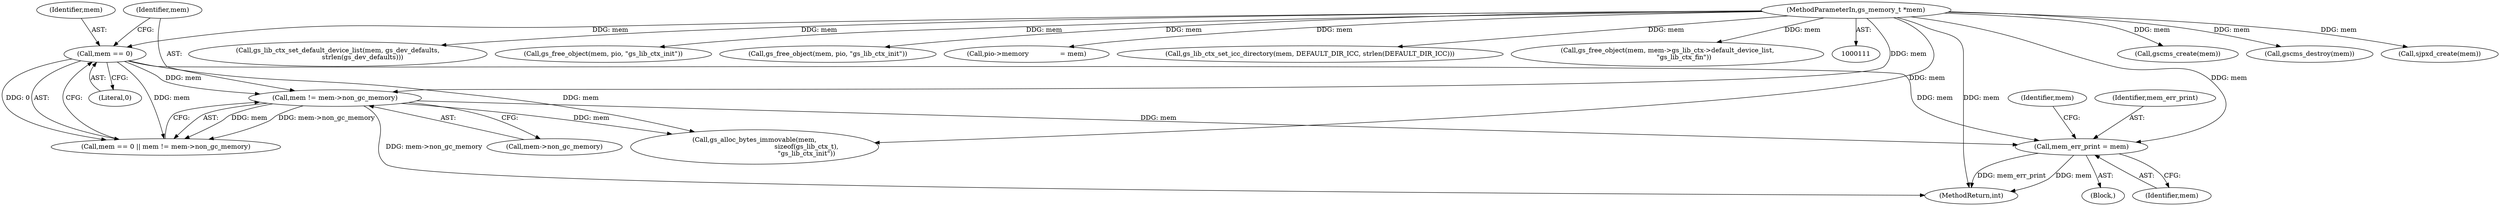 digraph "0_ghostscript_6d444c273da5499a4cd72f21cb6d4c9a5256807d_0@pointer" {
"1000130" [label="(Call,mem_err_print = mem)"];
"1000120" [label="(Call,mem == 0)"];
"1000112" [label="(MethodParameterIn,gs_memory_t *mem)"];
"1000123" [label="(Call,mem != mem->non_gc_memory)"];
"1000135" [label="(Identifier,mem)"];
"1000228" [label="(Call,gscms_create(mem))"];
"1000112" [label="(MethodParameterIn,gs_memory_t *mem)"];
"1000275" [label="(MethodReturn,int)"];
"1000119" [label="(Call,mem == 0 || mem != mem->non_gc_memory)"];
"1000256" [label="(Call,gscms_destroy(mem))"];
"1000253" [label="(Call,sjpxd_create(mem))"];
"1000122" [label="(Literal,0)"];
"1000211" [label="(Call,gs_lib_ctx_set_default_device_list(mem, gs_dev_defaults,\n                        strlen(gs_dev_defaults)))"];
"1000113" [label="(Block,)"];
"1000120" [label="(Call,mem == 0)"];
"1000218" [label="(Call,gs_free_object(mem, pio, \"gs_lib_ctx_init\"))"];
"1000240" [label="(Call,gs_free_object(mem, pio, \"gs_lib_ctx_init\"))"];
"1000161" [label="(Call,pio->memory               = mem)"];
"1000125" [label="(Call,mem->non_gc_memory)"];
"1000131" [label="(Identifier,mem_err_print)"];
"1000204" [label="(Call,gs_lib_ctx_set_icc_directory(mem, DEFAULT_DIR_ICC, strlen(DEFAULT_DIR_ICC)))"];
"1000143" [label="(Call,gs_alloc_bytes_immovable(mem,\n                                                  sizeof(gs_lib_ctx_t),\n                                                  \"gs_lib_ctx_init\"))"];
"1000232" [label="(Call,gs_free_object(mem, mem->gs_lib_ctx->default_device_list,\n                \"gs_lib_ctx_fin\"))"];
"1000132" [label="(Identifier,mem)"];
"1000121" [label="(Identifier,mem)"];
"1000123" [label="(Call,mem != mem->non_gc_memory)"];
"1000130" [label="(Call,mem_err_print = mem)"];
"1000124" [label="(Identifier,mem)"];
"1000130" -> "1000113"  [label="AST: "];
"1000130" -> "1000132"  [label="CFG: "];
"1000131" -> "1000130"  [label="AST: "];
"1000132" -> "1000130"  [label="AST: "];
"1000135" -> "1000130"  [label="CFG: "];
"1000130" -> "1000275"  [label="DDG: mem"];
"1000130" -> "1000275"  [label="DDG: mem_err_print"];
"1000120" -> "1000130"  [label="DDG: mem"];
"1000123" -> "1000130"  [label="DDG: mem"];
"1000112" -> "1000130"  [label="DDG: mem"];
"1000120" -> "1000119"  [label="AST: "];
"1000120" -> "1000122"  [label="CFG: "];
"1000121" -> "1000120"  [label="AST: "];
"1000122" -> "1000120"  [label="AST: "];
"1000124" -> "1000120"  [label="CFG: "];
"1000119" -> "1000120"  [label="CFG: "];
"1000120" -> "1000119"  [label="DDG: mem"];
"1000120" -> "1000119"  [label="DDG: 0"];
"1000112" -> "1000120"  [label="DDG: mem"];
"1000120" -> "1000123"  [label="DDG: mem"];
"1000120" -> "1000143"  [label="DDG: mem"];
"1000112" -> "1000111"  [label="AST: "];
"1000112" -> "1000275"  [label="DDG: mem"];
"1000112" -> "1000123"  [label="DDG: mem"];
"1000112" -> "1000143"  [label="DDG: mem"];
"1000112" -> "1000161"  [label="DDG: mem"];
"1000112" -> "1000204"  [label="DDG: mem"];
"1000112" -> "1000211"  [label="DDG: mem"];
"1000112" -> "1000218"  [label="DDG: mem"];
"1000112" -> "1000228"  [label="DDG: mem"];
"1000112" -> "1000232"  [label="DDG: mem"];
"1000112" -> "1000240"  [label="DDG: mem"];
"1000112" -> "1000253"  [label="DDG: mem"];
"1000112" -> "1000256"  [label="DDG: mem"];
"1000123" -> "1000119"  [label="AST: "];
"1000123" -> "1000125"  [label="CFG: "];
"1000124" -> "1000123"  [label="AST: "];
"1000125" -> "1000123"  [label="AST: "];
"1000119" -> "1000123"  [label="CFG: "];
"1000123" -> "1000275"  [label="DDG: mem->non_gc_memory"];
"1000123" -> "1000119"  [label="DDG: mem"];
"1000123" -> "1000119"  [label="DDG: mem->non_gc_memory"];
"1000123" -> "1000143"  [label="DDG: mem"];
}
